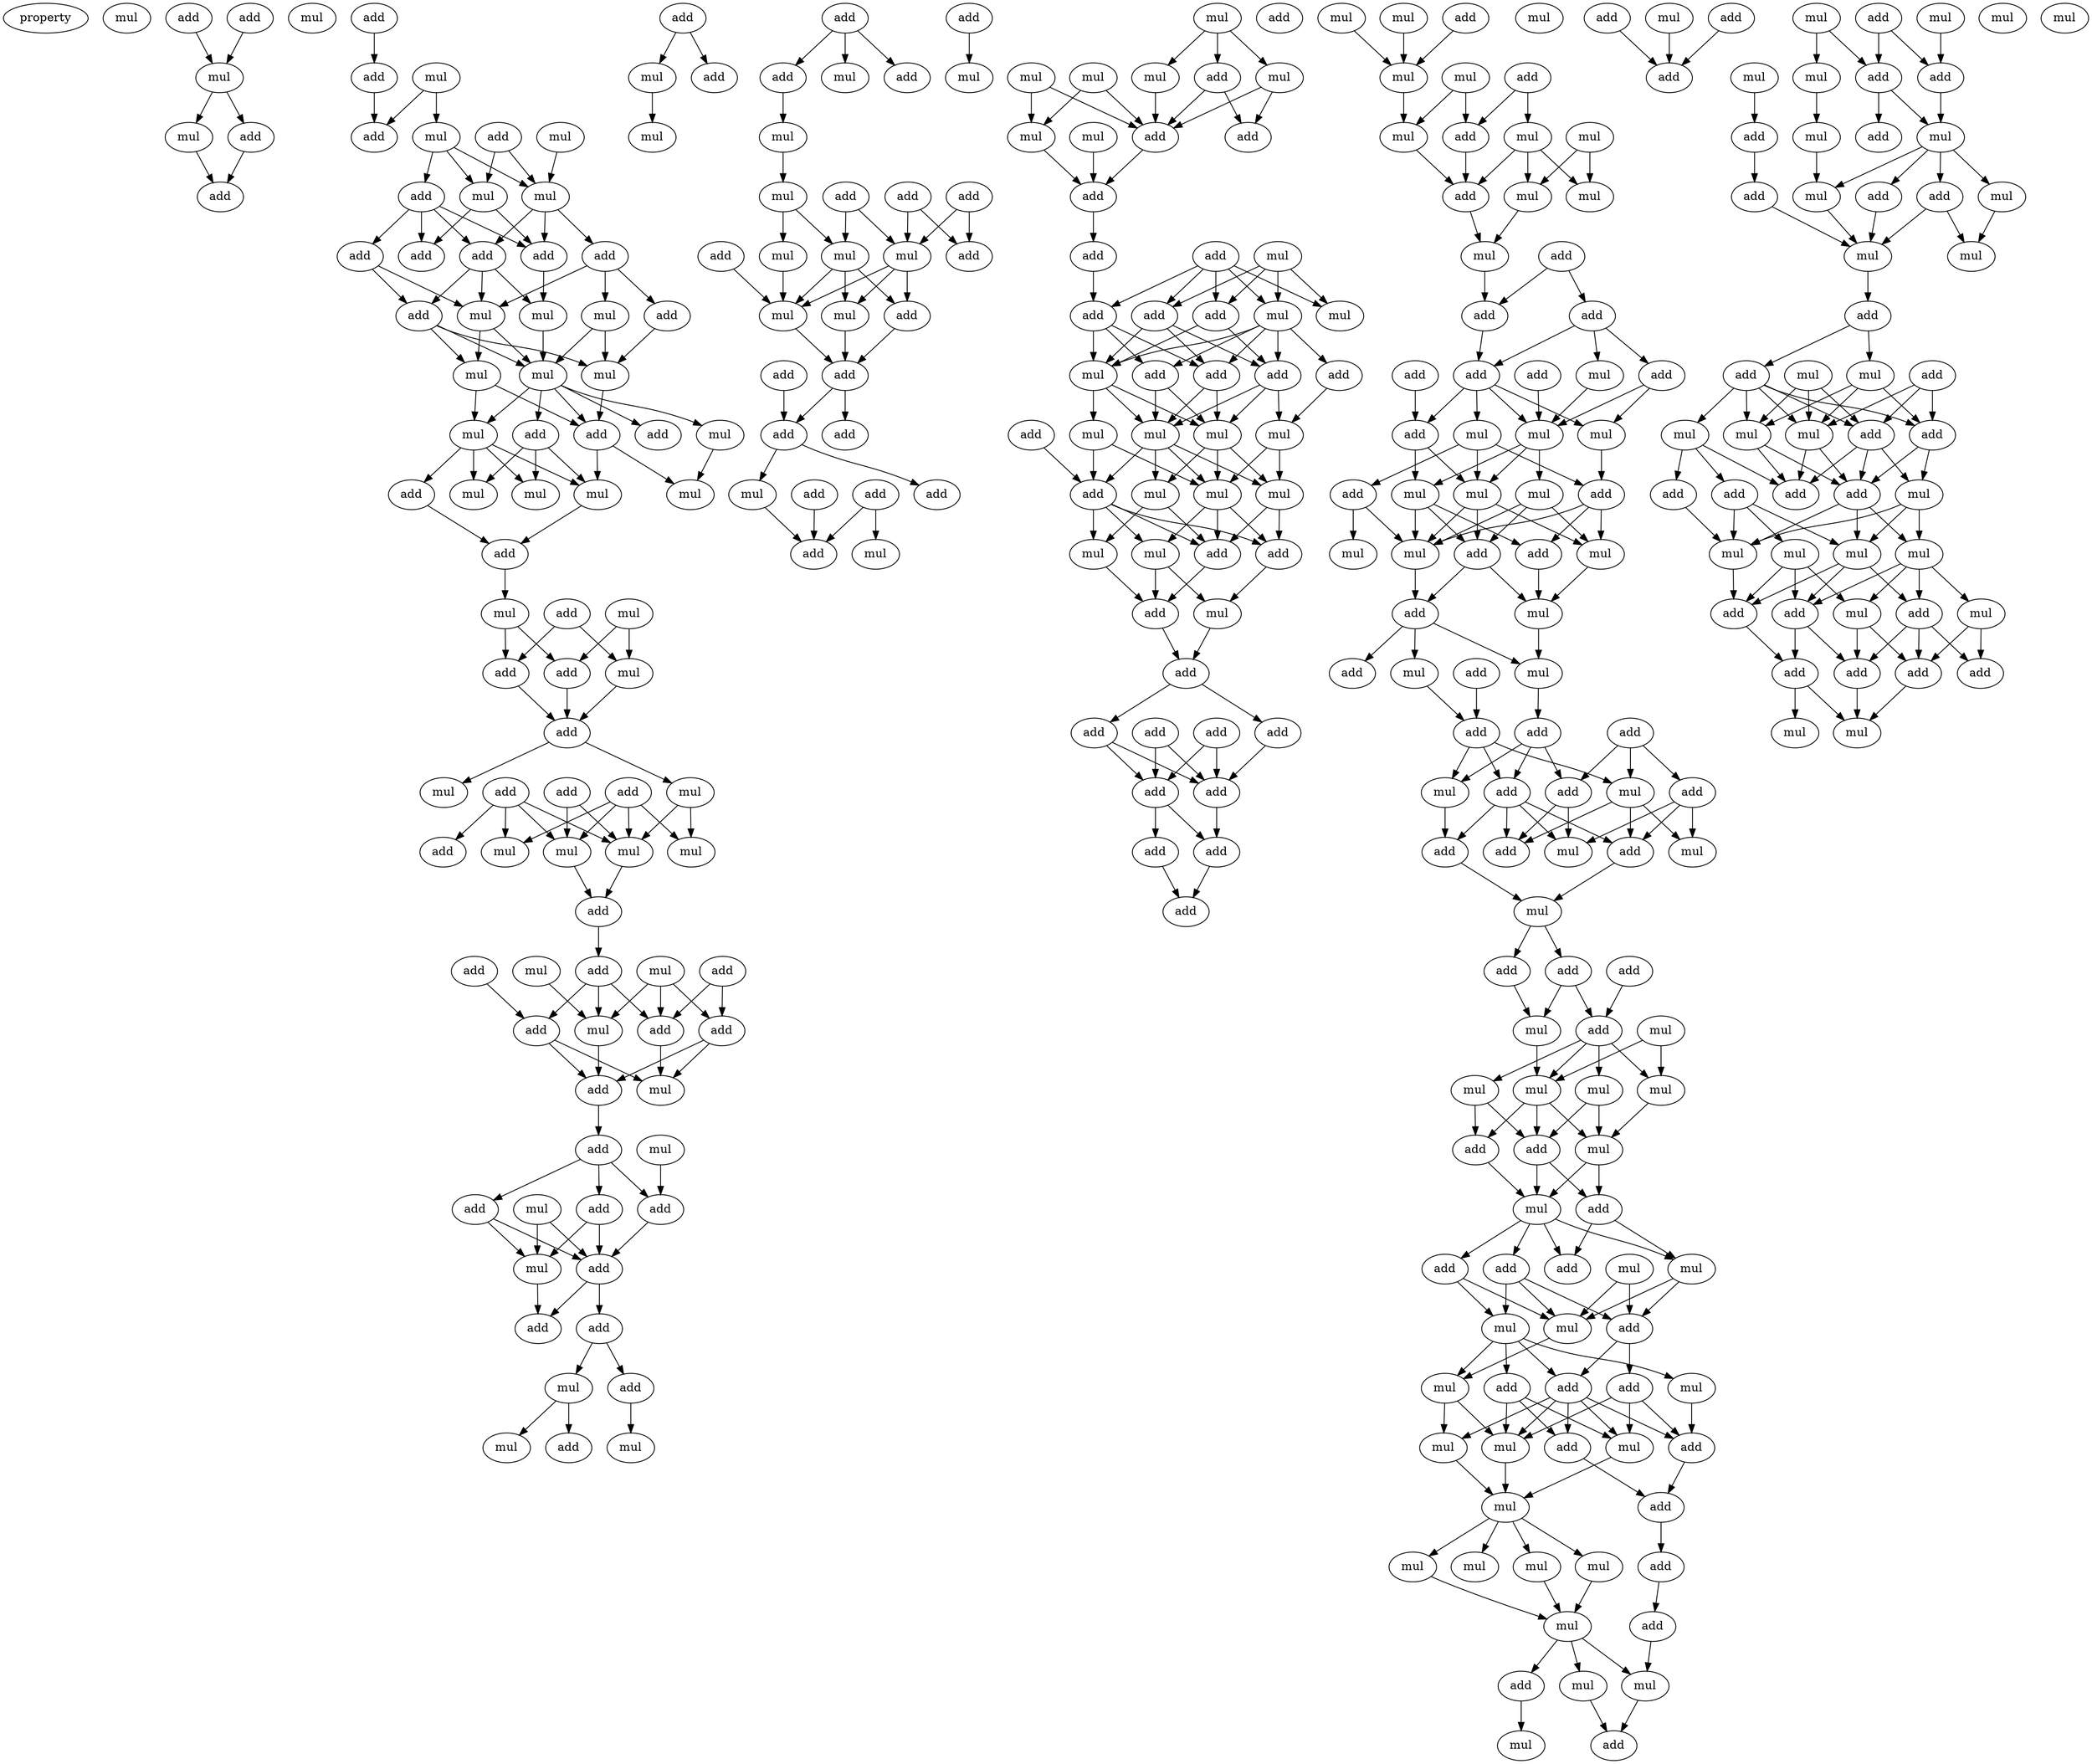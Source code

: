 digraph {
    node [fontcolor=black]
    property [mul=2,lf=1.7]
    0 [ label = mul ];
    1 [ label = add ];
    2 [ label = add ];
    3 [ label = mul ];
    4 [ label = mul ];
    5 [ label = mul ];
    6 [ label = add ];
    7 [ label = add ];
    8 [ label = add ];
    9 [ label = mul ];
    10 [ label = add ];
    11 [ label = mul ];
    12 [ label = mul ];
    13 [ label = add ];
    14 [ label = add ];
    15 [ label = add ];
    16 [ label = mul ];
    17 [ label = mul ];
    18 [ label = add ];
    19 [ label = add ];
    20 [ label = add ];
    21 [ label = add ];
    22 [ label = add ];
    23 [ label = mul ];
    24 [ label = add ];
    25 [ label = mul ];
    26 [ label = mul ];
    27 [ label = add ];
    28 [ label = mul ];
    29 [ label = mul ];
    30 [ label = mul ];
    31 [ label = mul ];
    32 [ label = mul ];
    33 [ label = add ];
    34 [ label = add ];
    35 [ label = add ];
    36 [ label = mul ];
    37 [ label = mul ];
    38 [ label = mul ];
    39 [ label = mul ];
    40 [ label = add ];
    41 [ label = add ];
    42 [ label = mul ];
    43 [ label = add ];
    44 [ label = mul ];
    45 [ label = add ];
    46 [ label = add ];
    47 [ label = mul ];
    48 [ label = add ];
    49 [ label = add ];
    50 [ label = mul ];
    51 [ label = mul ];
    52 [ label = add ];
    53 [ label = add ];
    54 [ label = mul ];
    55 [ label = mul ];
    56 [ label = mul ];
    57 [ label = mul ];
    58 [ label = add ];
    59 [ label = add ];
    60 [ label = add ];
    61 [ label = add ];
    62 [ label = add ];
    63 [ label = mul ];
    64 [ label = mul ];
    65 [ label = mul ];
    66 [ label = add ];
    67 [ label = add ];
    68 [ label = add ];
    69 [ label = mul ];
    70 [ label = add ];
    71 [ label = add ];
    72 [ label = mul ];
    73 [ label = add ];
    74 [ label = mul ];
    75 [ label = add ];
    76 [ label = add ];
    77 [ label = add ];
    78 [ label = mul ];
    79 [ label = add ];
    80 [ label = add ];
    81 [ label = mul ];
    82 [ label = add ];
    83 [ label = add ];
    84 [ label = add ];
    85 [ label = mul ];
    86 [ label = mul ];
    87 [ label = add ];
    88 [ label = mul ];
    89 [ label = mul ];
    90 [ label = add ];
    91 [ label = add ];
    92 [ label = mul ];
    93 [ label = add ];
    94 [ label = mul ];
    95 [ label = add ];
    96 [ label = add ];
    97 [ label = add ];
    98 [ label = mul ];
    99 [ label = add ];
    100 [ label = mul ];
    101 [ label = mul ];
    102 [ label = mul ];
    103 [ label = add ];
    104 [ label = mul ];
    105 [ label = add ];
    106 [ label = mul ];
    107 [ label = add ];
    108 [ label = add ];
    109 [ label = add ];
    110 [ label = add ];
    111 [ label = add ];
    112 [ label = mul ];
    113 [ label = mul ];
    114 [ label = add ];
    115 [ label = add ];
    116 [ label = add ];
    117 [ label = mul ];
    118 [ label = add ];
    119 [ label = mul ];
    120 [ label = mul ];
    121 [ label = add ];
    122 [ label = mul ];
    123 [ label = mul ];
    124 [ label = mul ];
    125 [ label = add ];
    126 [ label = mul ];
    127 [ label = mul ];
    128 [ label = add ];
    129 [ label = add ];
    130 [ label = mul ];
    131 [ label = add ];
    132 [ label = add ];
    133 [ label = mul ];
    134 [ label = add ];
    135 [ label = mul ];
    136 [ label = add ];
    137 [ label = add ];
    138 [ label = mul ];
    139 [ label = add ];
    140 [ label = add ];
    141 [ label = add ];
    142 [ label = add ];
    143 [ label = mul ];
    144 [ label = mul ];
    145 [ label = add ];
    146 [ label = mul ];
    147 [ label = mul ];
    148 [ label = add ];
    149 [ label = mul ];
    150 [ label = mul ];
    151 [ label = mul ];
    152 [ label = mul ];
    153 [ label = add ];
    154 [ label = mul ];
    155 [ label = add ];
    156 [ label = add ];
    157 [ label = mul ];
    158 [ label = add ];
    159 [ label = add ];
    160 [ label = add ];
    161 [ label = add ];
    162 [ label = add ];
    163 [ label = add ];
    164 [ label = add ];
    165 [ label = add ];
    166 [ label = add ];
    167 [ label = add ];
    168 [ label = add ];
    169 [ label = mul ];
    170 [ label = mul ];
    171 [ label = add ];
    172 [ label = mul ];
    173 [ label = mul ];
    174 [ label = add ];
    175 [ label = mul ];
    176 [ label = add ];
    177 [ label = mul ];
    178 [ label = mul ];
    179 [ label = mul ];
    180 [ label = mul ];
    181 [ label = add ];
    182 [ label = mul ];
    183 [ label = add ];
    184 [ label = mul ];
    185 [ label = add ];
    186 [ label = add ];
    187 [ label = add ];
    188 [ label = add ];
    189 [ label = mul ];
    190 [ label = add ];
    191 [ label = add ];
    192 [ label = add ];
    193 [ label = mul ];
    194 [ label = mul ];
    195 [ label = mul ];
    196 [ label = add ];
    197 [ label = mul ];
    198 [ label = add ];
    199 [ label = mul ];
    200 [ label = mul ];
    201 [ label = mul ];
    202 [ label = add ];
    203 [ label = mul ];
    204 [ label = mul ];
    205 [ label = add ];
    206 [ label = add ];
    207 [ label = mul ];
    208 [ label = add ];
    209 [ label = add ];
    210 [ label = mul ];
    211 [ label = mul ];
    212 [ label = add ];
    213 [ label = add ];
    214 [ label = add ];
    215 [ label = mul ];
    216 [ label = add ];
    217 [ label = add ];
    218 [ label = mul ];
    219 [ label = add ];
    220 [ label = mul ];
    221 [ label = mul ];
    222 [ label = add ];
    223 [ label = add ];
    224 [ label = add ];
    225 [ label = mul ];
    226 [ label = add ];
    227 [ label = add ];
    228 [ label = add ];
    229 [ label = add ];
    230 [ label = mul ];
    231 [ label = mul ];
    232 [ label = mul ];
    233 [ label = mul ];
    234 [ label = mul ];
    235 [ label = mul ];
    236 [ label = mul ];
    237 [ label = add ];
    238 [ label = add ];
    239 [ label = mul ];
    240 [ label = add ];
    241 [ label = mul ];
    242 [ label = add ];
    243 [ label = add ];
    244 [ label = add ];
    245 [ label = mul ];
    246 [ label = add ];
    247 [ label = mul ];
    248 [ label = mul ];
    249 [ label = add ];
    250 [ label = mul ];
    251 [ label = add ];
    252 [ label = add ];
    253 [ label = mul ];
    254 [ label = mul ];
    255 [ label = add ];
    256 [ label = mul ];
    257 [ label = add ];
    258 [ label = mul ];
    259 [ label = mul ];
    260 [ label = add ];
    261 [ label = mul ];
    262 [ label = mul ];
    263 [ label = mul ];
    264 [ label = mul ];
    265 [ label = add ];
    266 [ label = mul ];
    267 [ label = add ];
    268 [ label = mul ];
    269 [ label = add ];
    270 [ label = mul ];
    271 [ label = add ];
    272 [ label = add ];
    273 [ label = mul ];
    274 [ label = add ];
    275 [ label = mul ];
    276 [ label = add ];
    277 [ label = mul ];
    278 [ label = add ];
    279 [ label = mul ];
    280 [ label = mul ];
    281 [ label = add ];
    282 [ label = add ];
    283 [ label = mul ];
    284 [ label = add ];
    285 [ label = mul ];
    286 [ label = add ];
    287 [ label = mul ];
    288 [ label = add ];
    289 [ label = mul ];
    290 [ label = add ];
    291 [ label = add ];
    292 [ label = mul ];
    293 [ label = mul ];
    294 [ label = mul ];
    295 [ label = add ];
    296 [ label = mul ];
    297 [ label = add ];
    298 [ label = mul ];
    299 [ label = mul ];
    300 [ label = add ];
    301 [ label = add ];
    302 [ label = add ];
    303 [ label = mul ];
    304 [ label = mul ];
    305 [ label = mul ];
    306 [ label = add ];
    307 [ label = add ];
    308 [ label = add ];
    309 [ label = add ];
    310 [ label = mul ];
    311 [ label = mul ];
    312 [ label = mul ];
    313 [ label = mul ];
    314 [ label = mul ];
    315 [ label = mul ];
    316 [ label = add ];
    317 [ label = add ];
    318 [ label = add ];
    319 [ label = mul ];
    320 [ label = add ];
    321 [ label = add ];
    322 [ label = add ];
    323 [ label = add ];
    324 [ label = mul ];
    325 [ label = mul ];
    326 [ label = mul ];
    1 -> 4 [ name = 0 ];
    2 -> 4 [ name = 1 ];
    4 -> 5 [ name = 2 ];
    4 -> 7 [ name = 3 ];
    5 -> 10 [ name = 4 ];
    6 -> 8 [ name = 5 ];
    7 -> 10 [ name = 6 ];
    8 -> 14 [ name = 7 ];
    9 -> 11 [ name = 8 ];
    9 -> 14 [ name = 9 ];
    11 -> 15 [ name = 10 ];
    11 -> 16 [ name = 11 ];
    11 -> 17 [ name = 12 ];
    12 -> 16 [ name = 13 ];
    13 -> 16 [ name = 14 ];
    13 -> 17 [ name = 15 ];
    15 -> 18 [ name = 16 ];
    15 -> 19 [ name = 17 ];
    15 -> 21 [ name = 18 ];
    15 -> 22 [ name = 19 ];
    16 -> 18 [ name = 20 ];
    16 -> 20 [ name = 21 ];
    16 -> 22 [ name = 22 ];
    17 -> 18 [ name = 23 ];
    17 -> 19 [ name = 24 ];
    18 -> 25 [ name = 25 ];
    20 -> 23 [ name = 26 ];
    20 -> 26 [ name = 27 ];
    20 -> 27 [ name = 28 ];
    21 -> 24 [ name = 29 ];
    21 -> 26 [ name = 30 ];
    22 -> 24 [ name = 31 ];
    22 -> 25 [ name = 32 ];
    22 -> 26 [ name = 33 ];
    23 -> 29 [ name = 34 ];
    23 -> 30 [ name = 35 ];
    24 -> 28 [ name = 36 ];
    24 -> 29 [ name = 37 ];
    24 -> 30 [ name = 38 ];
    25 -> 29 [ name = 39 ];
    26 -> 28 [ name = 40 ];
    26 -> 29 [ name = 41 ];
    27 -> 30 [ name = 42 ];
    28 -> 32 [ name = 43 ];
    28 -> 34 [ name = 44 ];
    29 -> 31 [ name = 45 ];
    29 -> 32 [ name = 46 ];
    29 -> 33 [ name = 47 ];
    29 -> 34 [ name = 48 ];
    29 -> 35 [ name = 49 ];
    30 -> 34 [ name = 50 ];
    31 -> 38 [ name = 51 ];
    32 -> 36 [ name = 52 ];
    32 -> 37 [ name = 53 ];
    32 -> 39 [ name = 54 ];
    32 -> 40 [ name = 55 ];
    34 -> 37 [ name = 56 ];
    34 -> 38 [ name = 57 ];
    35 -> 36 [ name = 58 ];
    35 -> 37 [ name = 59 ];
    35 -> 39 [ name = 60 ];
    37 -> 41 [ name = 61 ];
    40 -> 41 [ name = 62 ];
    41 -> 44 [ name = 63 ];
    42 -> 46 [ name = 64 ];
    42 -> 47 [ name = 65 ];
    43 -> 45 [ name = 66 ];
    43 -> 47 [ name = 67 ];
    44 -> 45 [ name = 68 ];
    44 -> 46 [ name = 69 ];
    45 -> 48 [ name = 70 ];
    46 -> 48 [ name = 71 ];
    47 -> 48 [ name = 72 ];
    48 -> 50 [ name = 73 ];
    48 -> 51 [ name = 74 ];
    49 -> 55 [ name = 75 ];
    49 -> 56 [ name = 76 ];
    50 -> 55 [ name = 77 ];
    50 -> 57 [ name = 78 ];
    52 -> 54 [ name = 79 ];
    52 -> 55 [ name = 80 ];
    52 -> 56 [ name = 81 ];
    52 -> 58 [ name = 82 ];
    53 -> 54 [ name = 83 ];
    53 -> 55 [ name = 84 ];
    53 -> 56 [ name = 85 ];
    53 -> 57 [ name = 86 ];
    55 -> 59 [ name = 87 ];
    56 -> 59 [ name = 88 ];
    59 -> 60 [ name = 89 ];
    60 -> 65 [ name = 90 ];
    60 -> 66 [ name = 91 ];
    60 -> 68 [ name = 92 ];
    61 -> 68 [ name = 93 ];
    62 -> 66 [ name = 94 ];
    62 -> 67 [ name = 95 ];
    63 -> 65 [ name = 96 ];
    64 -> 65 [ name = 97 ];
    64 -> 66 [ name = 98 ];
    64 -> 67 [ name = 99 ];
    65 -> 70 [ name = 100 ];
    66 -> 69 [ name = 101 ];
    67 -> 69 [ name = 102 ];
    67 -> 70 [ name = 103 ];
    68 -> 69 [ name = 104 ];
    68 -> 70 [ name = 105 ];
    70 -> 71 [ name = 106 ];
    71 -> 73 [ name = 107 ];
    71 -> 75 [ name = 108 ];
    71 -> 76 [ name = 109 ];
    72 -> 76 [ name = 110 ];
    73 -> 77 [ name = 111 ];
    73 -> 78 [ name = 112 ];
    74 -> 77 [ name = 113 ];
    74 -> 78 [ name = 114 ];
    75 -> 77 [ name = 115 ];
    75 -> 78 [ name = 116 ];
    76 -> 77 [ name = 117 ];
    77 -> 79 [ name = 118 ];
    77 -> 80 [ name = 119 ];
    78 -> 80 [ name = 120 ];
    79 -> 81 [ name = 121 ];
    79 -> 83 [ name = 122 ];
    81 -> 84 [ name = 123 ];
    81 -> 86 [ name = 124 ];
    82 -> 85 [ name = 125 ];
    82 -> 87 [ name = 126 ];
    83 -> 88 [ name = 127 ];
    85 -> 89 [ name = 128 ];
    90 -> 91 [ name = 129 ];
    90 -> 92 [ name = 130 ];
    90 -> 93 [ name = 131 ];
    91 -> 94 [ name = 132 ];
    94 -> 98 [ name = 133 ];
    95 -> 99 [ name = 134 ];
    95 -> 102 [ name = 135 ];
    96 -> 100 [ name = 136 ];
    96 -> 102 [ name = 137 ];
    97 -> 99 [ name = 138 ];
    97 -> 102 [ name = 139 ];
    98 -> 100 [ name = 140 ];
    98 -> 101 [ name = 141 ];
    100 -> 104 [ name = 142 ];
    100 -> 105 [ name = 143 ];
    100 -> 106 [ name = 144 ];
    101 -> 104 [ name = 145 ];
    102 -> 104 [ name = 146 ];
    102 -> 105 [ name = 147 ];
    102 -> 106 [ name = 148 ];
    103 -> 104 [ name = 149 ];
    104 -> 109 [ name = 150 ];
    105 -> 109 [ name = 151 ];
    106 -> 109 [ name = 152 ];
    107 -> 110 [ name = 153 ];
    108 -> 112 [ name = 154 ];
    109 -> 110 [ name = 155 ];
    109 -> 111 [ name = 156 ];
    110 -> 113 [ name = 157 ];
    110 -> 114 [ name = 158 ];
    113 -> 118 [ name = 159 ];
    115 -> 117 [ name = 160 ];
    115 -> 118 [ name = 161 ];
    116 -> 118 [ name = 162 ];
    119 -> 120 [ name = 163 ];
    119 -> 121 [ name = 164 ];
    119 -> 122 [ name = 165 ];
    120 -> 128 [ name = 166 ];
    121 -> 125 [ name = 167 ];
    121 -> 128 [ name = 168 ];
    122 -> 125 [ name = 169 ];
    122 -> 128 [ name = 170 ];
    123 -> 127 [ name = 171 ];
    123 -> 128 [ name = 172 ];
    124 -> 127 [ name = 173 ];
    124 -> 128 [ name = 174 ];
    126 -> 129 [ name = 175 ];
    127 -> 129 [ name = 176 ];
    128 -> 129 [ name = 177 ];
    129 -> 131 [ name = 178 ];
    130 -> 133 [ name = 179 ];
    130 -> 134 [ name = 180 ];
    130 -> 135 [ name = 181 ];
    130 -> 136 [ name = 182 ];
    131 -> 137 [ name = 183 ];
    132 -> 133 [ name = 184 ];
    132 -> 134 [ name = 185 ];
    132 -> 135 [ name = 186 ];
    132 -> 136 [ name = 187 ];
    132 -> 137 [ name = 188 ];
    134 -> 138 [ name = 189 ];
    134 -> 141 [ name = 190 ];
    134 -> 142 [ name = 191 ];
    135 -> 138 [ name = 192 ];
    135 -> 139 [ name = 193 ];
    135 -> 140 [ name = 194 ];
    135 -> 141 [ name = 195 ];
    135 -> 142 [ name = 196 ];
    136 -> 138 [ name = 197 ];
    136 -> 142 [ name = 198 ];
    137 -> 138 [ name = 199 ];
    137 -> 139 [ name = 200 ];
    137 -> 141 [ name = 201 ];
    138 -> 143 [ name = 202 ];
    138 -> 144 [ name = 203 ];
    138 -> 146 [ name = 204 ];
    139 -> 143 [ name = 205 ];
    139 -> 144 [ name = 206 ];
    140 -> 147 [ name = 207 ];
    141 -> 143 [ name = 208 ];
    141 -> 144 [ name = 209 ];
    142 -> 143 [ name = 210 ];
    142 -> 144 [ name = 211 ];
    142 -> 147 [ name = 212 ];
    143 -> 149 [ name = 213 ];
    143 -> 150 [ name = 214 ];
    143 -> 151 [ name = 215 ];
    144 -> 148 [ name = 216 ];
    144 -> 149 [ name = 217 ];
    144 -> 150 [ name = 218 ];
    144 -> 151 [ name = 219 ];
    145 -> 148 [ name = 220 ];
    146 -> 148 [ name = 221 ];
    146 -> 151 [ name = 222 ];
    147 -> 149 [ name = 223 ];
    147 -> 151 [ name = 224 ];
    148 -> 152 [ name = 225 ];
    148 -> 153 [ name = 226 ];
    148 -> 154 [ name = 227 ];
    148 -> 155 [ name = 228 ];
    149 -> 153 [ name = 229 ];
    149 -> 155 [ name = 230 ];
    150 -> 152 [ name = 231 ];
    150 -> 155 [ name = 232 ];
    151 -> 153 [ name = 233 ];
    151 -> 154 [ name = 234 ];
    151 -> 155 [ name = 235 ];
    152 -> 156 [ name = 236 ];
    153 -> 157 [ name = 237 ];
    154 -> 156 [ name = 238 ];
    154 -> 157 [ name = 239 ];
    155 -> 156 [ name = 240 ];
    156 -> 158 [ name = 241 ];
    157 -> 158 [ name = 242 ];
    158 -> 162 [ name = 243 ];
    158 -> 163 [ name = 244 ];
    160 -> 164 [ name = 245 ];
    160 -> 165 [ name = 246 ];
    161 -> 164 [ name = 247 ];
    161 -> 165 [ name = 248 ];
    162 -> 165 [ name = 249 ];
    163 -> 164 [ name = 250 ];
    163 -> 165 [ name = 251 ];
    164 -> 166 [ name = 252 ];
    164 -> 167 [ name = 253 ];
    165 -> 166 [ name = 254 ];
    166 -> 168 [ name = 255 ];
    167 -> 168 [ name = 256 ];
    169 -> 172 [ name = 257 ];
    170 -> 172 [ name = 258 ];
    171 -> 172 [ name = 259 ];
    172 -> 178 [ name = 260 ];
    173 -> 176 [ name = 261 ];
    173 -> 178 [ name = 262 ];
    174 -> 175 [ name = 263 ];
    174 -> 176 [ name = 264 ];
    175 -> 179 [ name = 265 ];
    175 -> 180 [ name = 266 ];
    175 -> 181 [ name = 267 ];
    176 -> 181 [ name = 268 ];
    177 -> 179 [ name = 269 ];
    177 -> 180 [ name = 270 ];
    178 -> 181 [ name = 271 ];
    179 -> 182 [ name = 272 ];
    181 -> 182 [ name = 273 ];
    182 -> 185 [ name = 274 ];
    183 -> 185 [ name = 275 ];
    183 -> 186 [ name = 276 ];
    185 -> 188 [ name = 277 ];
    186 -> 188 [ name = 278 ];
    186 -> 189 [ name = 279 ];
    186 -> 191 [ name = 280 ];
    187 -> 192 [ name = 281 ];
    188 -> 192 [ name = 282 ];
    188 -> 193 [ name = 283 ];
    188 -> 194 [ name = 284 ];
    188 -> 195 [ name = 285 ];
    189 -> 193 [ name = 286 ];
    190 -> 193 [ name = 287 ];
    191 -> 193 [ name = 288 ];
    191 -> 194 [ name = 289 ];
    192 -> 197 [ name = 290 ];
    192 -> 199 [ name = 291 ];
    193 -> 197 [ name = 292 ];
    193 -> 199 [ name = 293 ];
    193 -> 200 [ name = 294 ];
    194 -> 198 [ name = 295 ];
    195 -> 196 [ name = 296 ];
    195 -> 197 [ name = 297 ];
    195 -> 198 [ name = 298 ];
    196 -> 201 [ name = 299 ];
    196 -> 204 [ name = 300 ];
    197 -> 201 [ name = 301 ];
    197 -> 202 [ name = 302 ];
    197 -> 203 [ name = 303 ];
    198 -> 201 [ name = 304 ];
    198 -> 203 [ name = 305 ];
    198 -> 205 [ name = 306 ];
    199 -> 201 [ name = 307 ];
    199 -> 202 [ name = 308 ];
    199 -> 205 [ name = 309 ];
    200 -> 201 [ name = 310 ];
    200 -> 202 [ name = 311 ];
    200 -> 203 [ name = 312 ];
    201 -> 206 [ name = 313 ];
    202 -> 206 [ name = 314 ];
    202 -> 207 [ name = 315 ];
    203 -> 207 [ name = 316 ];
    205 -> 207 [ name = 317 ];
    206 -> 208 [ name = 318 ];
    206 -> 210 [ name = 319 ];
    206 -> 211 [ name = 320 ];
    207 -> 211 [ name = 321 ];
    209 -> 214 [ name = 322 ];
    210 -> 214 [ name = 323 ];
    211 -> 213 [ name = 324 ];
    212 -> 215 [ name = 325 ];
    212 -> 216 [ name = 326 ];
    212 -> 219 [ name = 327 ];
    213 -> 216 [ name = 328 ];
    213 -> 217 [ name = 329 ];
    213 -> 218 [ name = 330 ];
    214 -> 215 [ name = 331 ];
    214 -> 217 [ name = 332 ];
    214 -> 218 [ name = 333 ];
    215 -> 221 [ name = 334 ];
    215 -> 222 [ name = 335 ];
    215 -> 224 [ name = 336 ];
    216 -> 220 [ name = 337 ];
    216 -> 222 [ name = 338 ];
    217 -> 220 [ name = 339 ];
    217 -> 222 [ name = 340 ];
    217 -> 223 [ name = 341 ];
    217 -> 224 [ name = 342 ];
    218 -> 223 [ name = 343 ];
    219 -> 220 [ name = 344 ];
    219 -> 221 [ name = 345 ];
    219 -> 224 [ name = 346 ];
    223 -> 225 [ name = 347 ];
    224 -> 225 [ name = 348 ];
    225 -> 226 [ name = 349 ];
    225 -> 227 [ name = 350 ];
    226 -> 230 [ name = 351 ];
    227 -> 229 [ name = 352 ];
    227 -> 230 [ name = 353 ];
    228 -> 229 [ name = 354 ];
    229 -> 232 [ name = 355 ];
    229 -> 233 [ name = 356 ];
    229 -> 234 [ name = 357 ];
    229 -> 235 [ name = 358 ];
    230 -> 233 [ name = 359 ];
    231 -> 232 [ name = 360 ];
    231 -> 233 [ name = 361 ];
    232 -> 236 [ name = 362 ];
    233 -> 236 [ name = 363 ];
    233 -> 237 [ name = 364 ];
    233 -> 238 [ name = 365 ];
    234 -> 236 [ name = 366 ];
    234 -> 238 [ name = 367 ];
    235 -> 237 [ name = 368 ];
    235 -> 238 [ name = 369 ];
    236 -> 239 [ name = 370 ];
    236 -> 240 [ name = 371 ];
    237 -> 239 [ name = 372 ];
    238 -> 239 [ name = 373 ];
    238 -> 240 [ name = 374 ];
    239 -> 242 [ name = 375 ];
    239 -> 243 [ name = 376 ];
    239 -> 244 [ name = 377 ];
    239 -> 245 [ name = 378 ];
    240 -> 243 [ name = 379 ];
    240 -> 245 [ name = 380 ];
    241 -> 246 [ name = 381 ];
    241 -> 247 [ name = 382 ];
    242 -> 246 [ name = 383 ];
    242 -> 247 [ name = 384 ];
    242 -> 248 [ name = 385 ];
    244 -> 247 [ name = 386 ];
    244 -> 248 [ name = 387 ];
    245 -> 246 [ name = 388 ];
    245 -> 247 [ name = 389 ];
    246 -> 249 [ name = 390 ];
    246 -> 251 [ name = 391 ];
    247 -> 250 [ name = 392 ];
    248 -> 249 [ name = 393 ];
    248 -> 250 [ name = 394 ];
    248 -> 252 [ name = 395 ];
    248 -> 253 [ name = 396 ];
    249 -> 254 [ name = 397 ];
    249 -> 255 [ name = 398 ];
    249 -> 256 [ name = 399 ];
    249 -> 257 [ name = 400 ];
    249 -> 258 [ name = 401 ];
    250 -> 254 [ name = 402 ];
    250 -> 258 [ name = 403 ];
    251 -> 254 [ name = 404 ];
    251 -> 255 [ name = 405 ];
    251 -> 256 [ name = 406 ];
    252 -> 254 [ name = 407 ];
    252 -> 256 [ name = 408 ];
    252 -> 257 [ name = 409 ];
    253 -> 255 [ name = 410 ];
    254 -> 259 [ name = 411 ];
    255 -> 260 [ name = 412 ];
    256 -> 259 [ name = 413 ];
    257 -> 260 [ name = 414 ];
    258 -> 259 [ name = 415 ];
    259 -> 261 [ name = 416 ];
    259 -> 262 [ name = 417 ];
    259 -> 263 [ name = 418 ];
    259 -> 264 [ name = 419 ];
    260 -> 265 [ name = 420 ];
    261 -> 266 [ name = 421 ];
    262 -> 266 [ name = 422 ];
    264 -> 266 [ name = 423 ];
    265 -> 267 [ name = 424 ];
    266 -> 268 [ name = 425 ];
    266 -> 269 [ name = 426 ];
    266 -> 270 [ name = 427 ];
    267 -> 268 [ name = 428 ];
    268 -> 271 [ name = 429 ];
    269 -> 275 [ name = 430 ];
    270 -> 271 [ name = 431 ];
    272 -> 276 [ name = 432 ];
    273 -> 276 [ name = 433 ];
    274 -> 276 [ name = 434 ];
    277 -> 281 [ name = 435 ];
    278 -> 281 [ name = 436 ];
    278 -> 282 [ name = 437 ];
    279 -> 282 [ name = 438 ];
    279 -> 283 [ name = 439 ];
    280 -> 286 [ name = 440 ];
    281 -> 285 [ name = 441 ];
    282 -> 284 [ name = 442 ];
    282 -> 285 [ name = 443 ];
    283 -> 287 [ name = 444 ];
    285 -> 288 [ name = 445 ];
    285 -> 289 [ name = 446 ];
    285 -> 290 [ name = 447 ];
    285 -> 292 [ name = 448 ];
    286 -> 291 [ name = 449 ];
    287 -> 292 [ name = 450 ];
    288 -> 294 [ name = 451 ];
    289 -> 293 [ name = 452 ];
    290 -> 293 [ name = 453 ];
    290 -> 294 [ name = 454 ];
    291 -> 294 [ name = 455 ];
    292 -> 294 [ name = 456 ];
    294 -> 295 [ name = 457 ];
    295 -> 296 [ name = 458 ];
    295 -> 300 [ name = 459 ];
    296 -> 301 [ name = 460 ];
    296 -> 303 [ name = 461 ];
    296 -> 304 [ name = 462 ];
    297 -> 301 [ name = 463 ];
    297 -> 302 [ name = 464 ];
    297 -> 303 [ name = 465 ];
    298 -> 302 [ name = 466 ];
    298 -> 303 [ name = 467 ];
    298 -> 304 [ name = 468 ];
    300 -> 301 [ name = 469 ];
    300 -> 302 [ name = 470 ];
    300 -> 303 [ name = 471 ];
    300 -> 304 [ name = 472 ];
    300 -> 305 [ name = 473 ];
    301 -> 307 [ name = 474 ];
    301 -> 310 [ name = 475 ];
    302 -> 307 [ name = 476 ];
    302 -> 308 [ name = 477 ];
    302 -> 310 [ name = 478 ];
    303 -> 307 [ name = 479 ];
    303 -> 308 [ name = 480 ];
    304 -> 307 [ name = 481 ];
    304 -> 308 [ name = 482 ];
    305 -> 306 [ name = 483 ];
    305 -> 308 [ name = 484 ];
    305 -> 309 [ name = 485 ];
    306 -> 312 [ name = 486 ];
    307 -> 312 [ name = 487 ];
    307 -> 313 [ name = 488 ];
    307 -> 314 [ name = 489 ];
    309 -> 311 [ name = 490 ];
    309 -> 312 [ name = 491 ];
    309 -> 313 [ name = 492 ];
    310 -> 312 [ name = 493 ];
    310 -> 313 [ name = 494 ];
    310 -> 314 [ name = 495 ];
    311 -> 315 [ name = 496 ];
    311 -> 317 [ name = 497 ];
    311 -> 318 [ name = 498 ];
    312 -> 317 [ name = 499 ];
    313 -> 316 [ name = 500 ];
    313 -> 317 [ name = 501 ];
    313 -> 318 [ name = 502 ];
    314 -> 315 [ name = 503 ];
    314 -> 316 [ name = 504 ];
    314 -> 318 [ name = 505 ];
    314 -> 319 [ name = 506 ];
    315 -> 321 [ name = 507 ];
    315 -> 323 [ name = 508 ];
    316 -> 320 [ name = 509 ];
    316 -> 321 [ name = 510 ];
    316 -> 323 [ name = 511 ];
    317 -> 322 [ name = 512 ];
    318 -> 321 [ name = 513 ];
    318 -> 322 [ name = 514 ];
    319 -> 320 [ name = 515 ];
    319 -> 323 [ name = 516 ];
    321 -> 325 [ name = 517 ];
    322 -> 325 [ name = 518 ];
    322 -> 326 [ name = 519 ];
    323 -> 325 [ name = 520 ];
}
